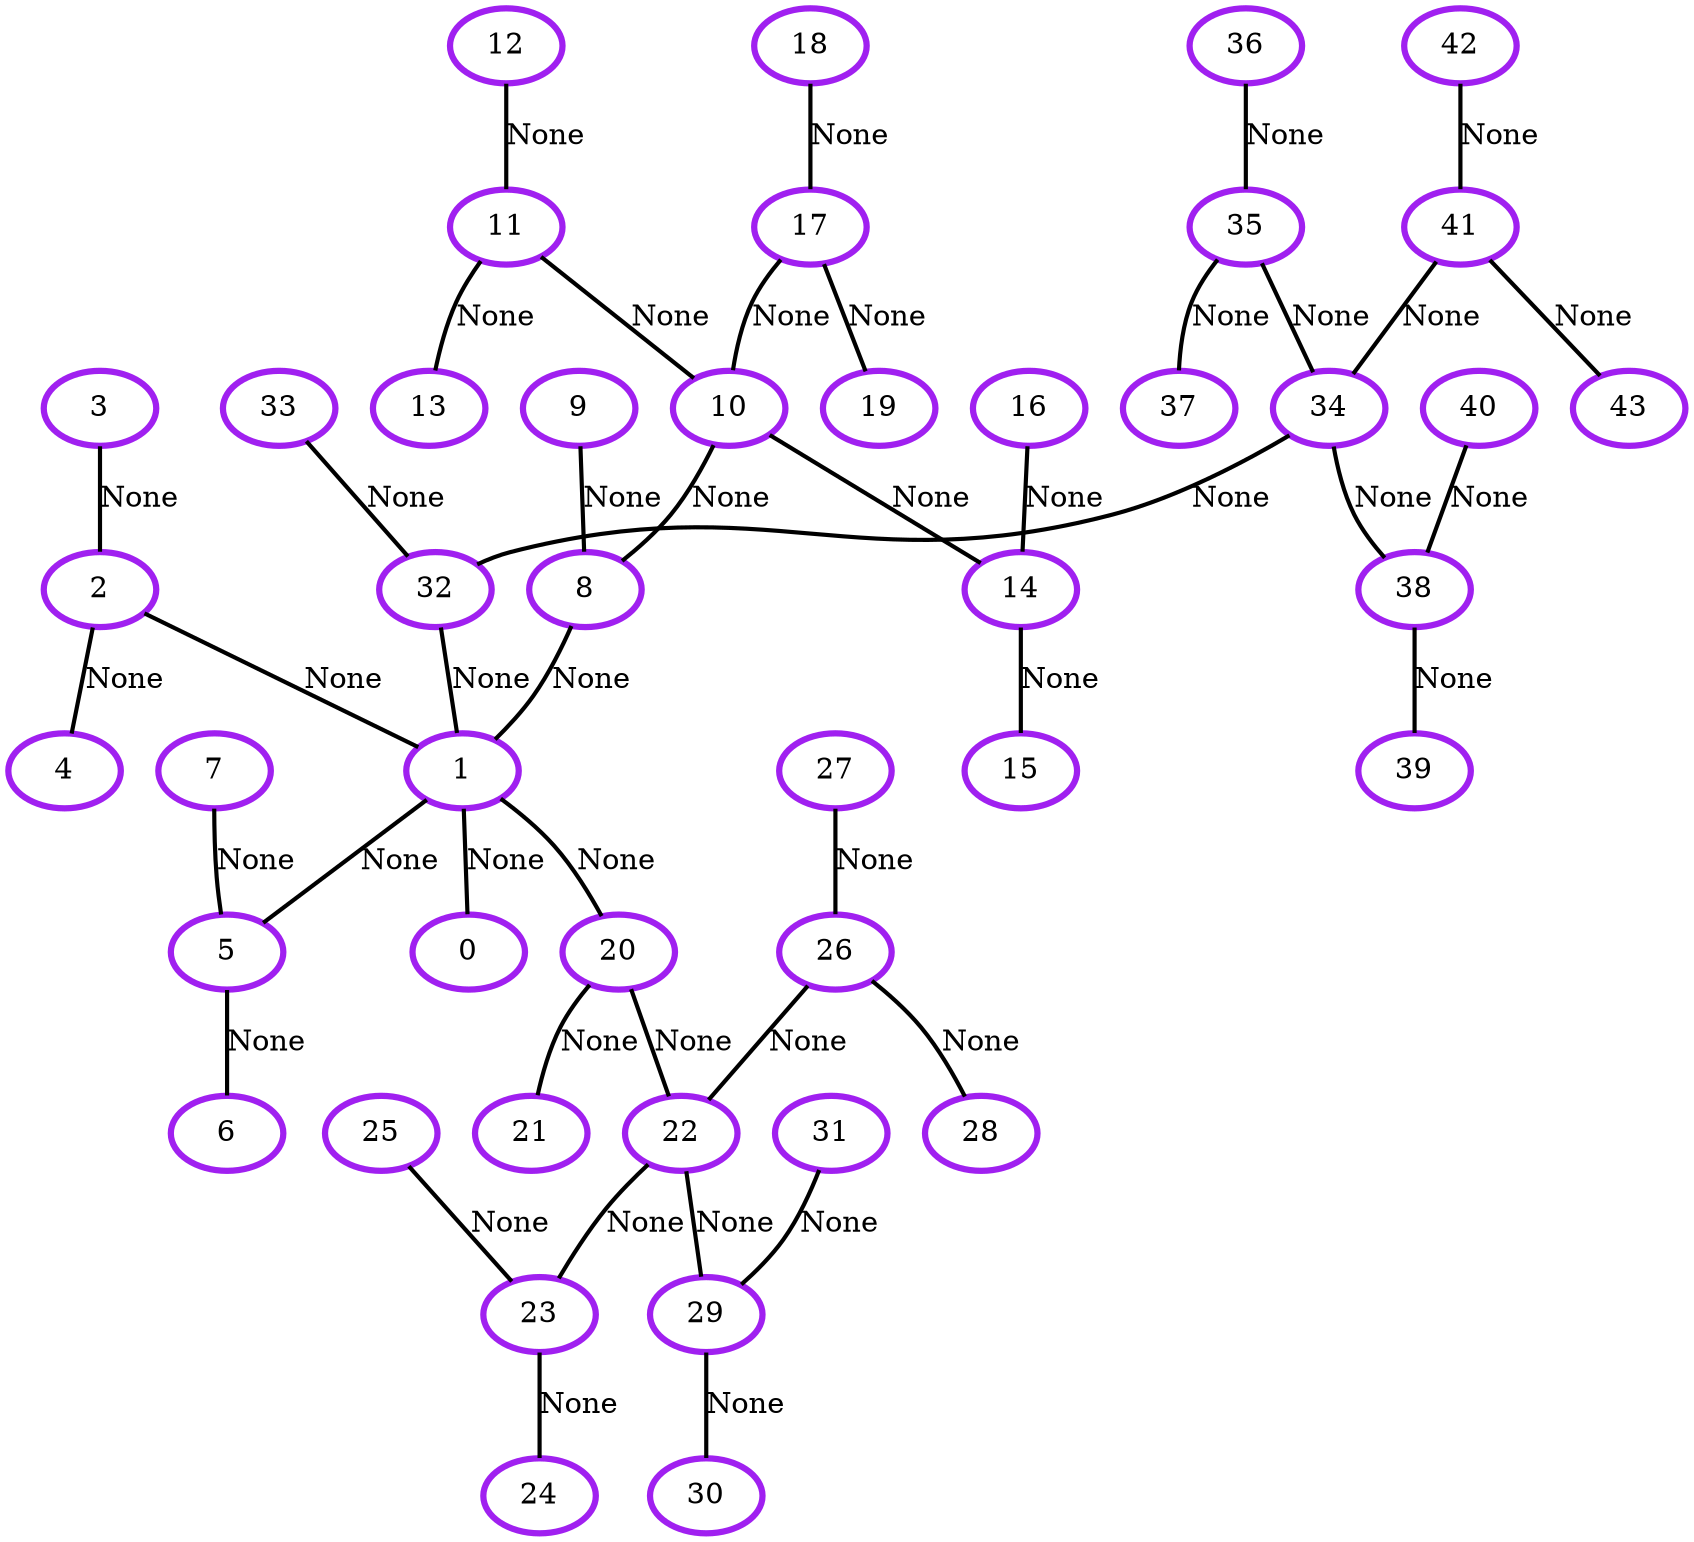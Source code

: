 graph G {
    0 [penwidth=3,label="0",color="purple"]
    1 [penwidth=3,label="1",color="purple"]
    2 [penwidth=3,label="2",color="purple"]
    3 [penwidth=3,label="3",color="purple"]
    4 [penwidth=3,label="4",color="purple"]
    5 [penwidth=3,label="5",color="purple"]
    6 [penwidth=3,label="6",color="purple"]
    7 [penwidth=3,label="7",color="purple"]
    8 [penwidth=3,label="8",color="purple"]
    9 [penwidth=3,label="9",color="purple"]
    10 [penwidth=3,label="10",color="purple"]
    11 [penwidth=3,label="11",color="purple"]
    12 [penwidth=3,label="12",color="purple"]
    13 [penwidth=3,label="13",color="purple"]
    14 [penwidth=3,label="14",color="purple"]
    15 [penwidth=3,label="15",color="purple"]
    16 [penwidth=3,label="16",color="purple"]
    17 [penwidth=3,label="17",color="purple"]
    18 [penwidth=3,label="18",color="purple"]
    19 [penwidth=3,label="19",color="purple"]
    20 [penwidth=3,label="20",color="purple"]
    21 [penwidth=3,label="21",color="purple"]
    22 [penwidth=3,label="22",color="purple"]
    23 [penwidth=3,label="23",color="purple"]
    24 [penwidth=3,label="24",color="purple"]
    25 [penwidth=3,label="25",color="purple"]
    26 [penwidth=3,label="26",color="purple"]
    27 [penwidth=3,label="27",color="purple"]
    28 [penwidth=3,label="28",color="purple"]
    29 [penwidth=3,label="29",color="purple"]
    30 [penwidth=3,label="30",color="purple"]
    31 [penwidth=3,label="31",color="purple"]
    32 [penwidth=3,label="32",color="purple"]
    33 [penwidth=3,label="33",color="purple"]
    34 [penwidth=3,label="34",color="purple"]
    35 [penwidth=3,label="35",color="purple"]
    36 [penwidth=3,label="36",color="purple"]
    37 [penwidth=3,label="37",color="purple"]
    38 [penwidth=3,label="38",color="purple"]
    39 [penwidth=3,label="39",color="purple"]
    40 [penwidth=3,label="40",color="purple"]
    41 [penwidth=3,label="41",color="purple"]
    42 [penwidth=3,label="42",color="purple"]
    43 [penwidth=3,label="43",color="purple"]

    1--0 [penwidth=2,label="None"]
    2--1 [penwidth=2,label="None"]
    3--2 [penwidth=2,label="None"]
    2--4 [penwidth=2,label="None"]
    1--5 [penwidth=2,label="None"]
    5--6 [penwidth=2,label="None"]
    7--5 [penwidth=2,label="None"]
    8--1 [penwidth=2,label="None"]
    9--8 [penwidth=2,label="None"]
    10--8 [penwidth=2,label="None"]
    11--10 [penwidth=2,label="None"]
    12--11 [penwidth=2,label="None"]
    11--13 [penwidth=2,label="None"]
    10--14 [penwidth=2,label="None"]
    14--15 [penwidth=2,label="None"]
    16--14 [penwidth=2,label="None"]
    17--10 [penwidth=2,label="None"]
    18--17 [penwidth=2,label="None"]
    17--19 [penwidth=2,label="None"]
    1--20 [penwidth=2,label="None"]
    20--21 [penwidth=2,label="None"]
    20--22 [penwidth=2,label="None"]
    22--23 [penwidth=2,label="None"]
    23--24 [penwidth=2,label="None"]
    25--23 [penwidth=2,label="None"]
    26--22 [penwidth=2,label="None"]
    27--26 [penwidth=2,label="None"]
    26--28 [penwidth=2,label="None"]
    22--29 [penwidth=2,label="None"]
    29--30 [penwidth=2,label="None"]
    31--29 [penwidth=2,label="None"]
    32--1 [penwidth=2,label="None"]
    33--32 [penwidth=2,label="None"]
    34--32 [penwidth=2,label="None"]
    35--34 [penwidth=2,label="None"]
    36--35 [penwidth=2,label="None"]
    35--37 [penwidth=2,label="None"]
    34--38 [penwidth=2,label="None"]
    38--39 [penwidth=2,label="None"]
    40--38 [penwidth=2,label="None"]
    41--34 [penwidth=2,label="None"]
    42--41 [penwidth=2,label="None"]
    41--43 [penwidth=2,label="None"]
}